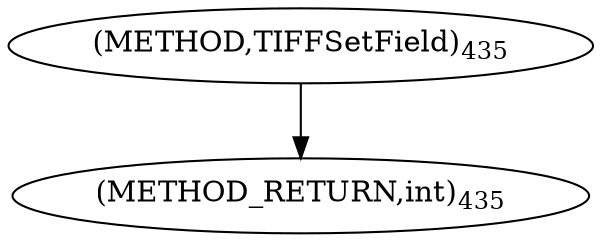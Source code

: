 digraph "TIFFSetField" {  
"8813" [label = <(METHOD,TIFFSetField)<SUB>435</SUB>> ]
"8816" [label = <(METHOD_RETURN,int)<SUB>435</SUB>> ]
  "8813" -> "8816" 
}
